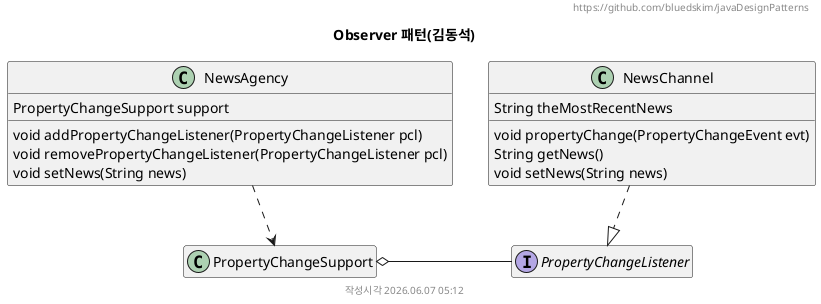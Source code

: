 @startuml Observer 패턴(김동석)

hide empty members
hide empty methods

title Observer 패턴(김동석)
header https://github.com/bluedskim/javaDesignPatterns
footer 작성시각 %date("yyyy.MM.dd' 'HH:mm")

interface PropertyChangeListener

class NewsAgency {
    PropertyChangeSupport support
    void addPropertyChangeListener(PropertyChangeListener pcl)
    void removePropertyChangeListener(PropertyChangeListener pcl)
    void setNews(String news)
}

class NewsChannel {
    String theMostRecentNews
    void propertyChange(PropertyChangeEvent evt)
    String getNews()
    void setNews(String news)
}

NewsAgency ..> PropertyChangeSupport
NewsChannel ..|> PropertyChangeListener
PropertyChangeSupport o- PropertyChangeListener

@enduml